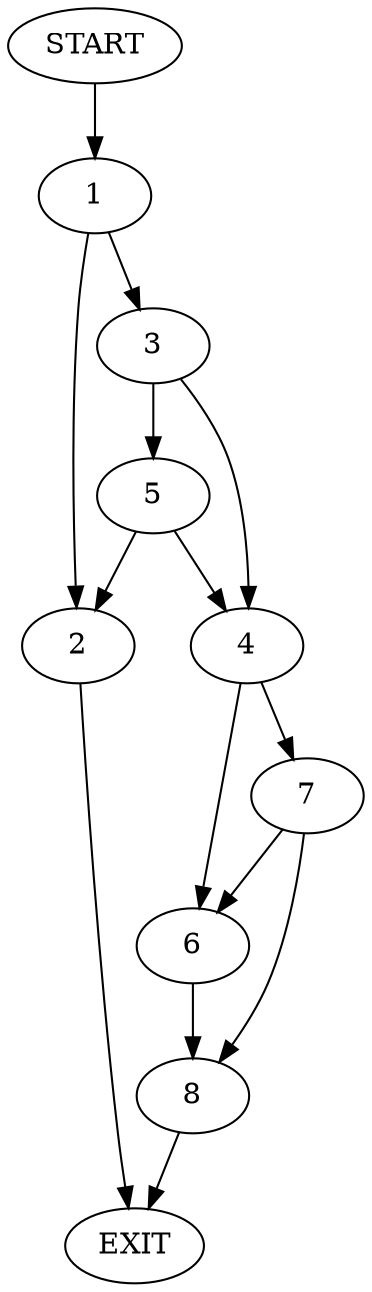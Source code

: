 digraph {
0 [label="START"]
9 [label="EXIT"]
0 -> 1
1 -> 2
1 -> 3
2 -> 9
3 -> 4
3 -> 5
4 -> 6
4 -> 7
5 -> 4
5 -> 2
6 -> 8
7 -> 6
7 -> 8
8 -> 9
}
